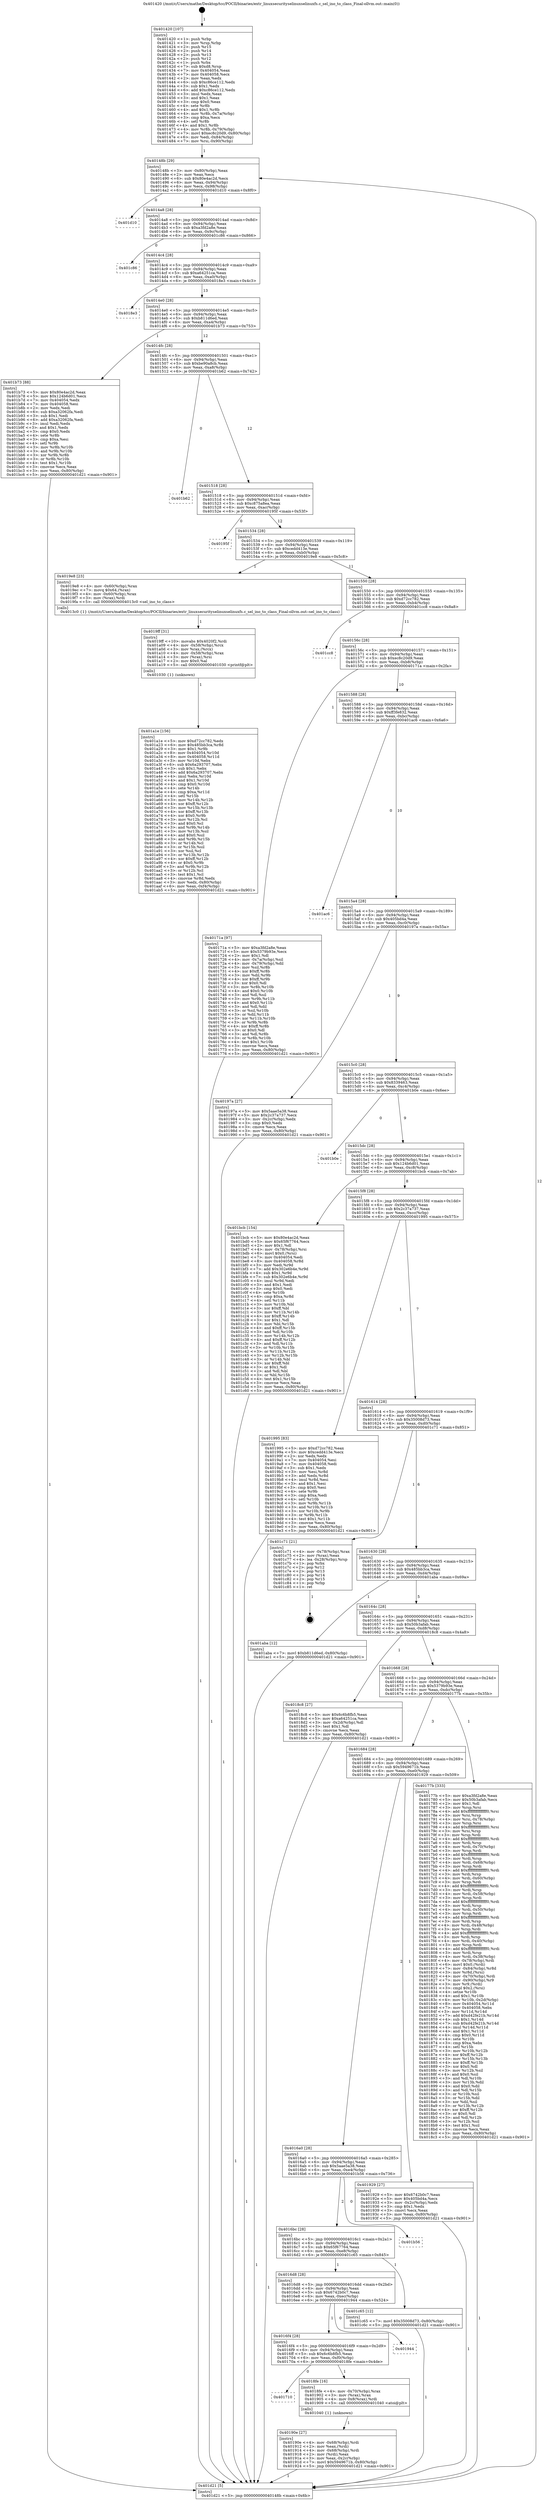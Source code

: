 digraph "0x401420" {
  label = "0x401420 (/mnt/c/Users/mathe/Desktop/tcc/POCII/binaries/extr_linuxsecurityselinuxselinuxfs.c_sel_ino_to_class_Final-ollvm.out::main(0))"
  labelloc = "t"
  node[shape=record]

  Entry [label="",width=0.3,height=0.3,shape=circle,fillcolor=black,style=filled]
  "0x40148b" [label="{
     0x40148b [29]\l
     | [instrs]\l
     &nbsp;&nbsp;0x40148b \<+3\>: mov -0x80(%rbp),%eax\l
     &nbsp;&nbsp;0x40148e \<+2\>: mov %eax,%ecx\l
     &nbsp;&nbsp;0x401490 \<+6\>: sub $0x80e4ac2d,%ecx\l
     &nbsp;&nbsp;0x401496 \<+6\>: mov %eax,-0x94(%rbp)\l
     &nbsp;&nbsp;0x40149c \<+6\>: mov %ecx,-0x98(%rbp)\l
     &nbsp;&nbsp;0x4014a2 \<+6\>: je 0000000000401d10 \<main+0x8f0\>\l
  }"]
  "0x401d10" [label="{
     0x401d10\l
  }", style=dashed]
  "0x4014a8" [label="{
     0x4014a8 [28]\l
     | [instrs]\l
     &nbsp;&nbsp;0x4014a8 \<+5\>: jmp 00000000004014ad \<main+0x8d\>\l
     &nbsp;&nbsp;0x4014ad \<+6\>: mov -0x94(%rbp),%eax\l
     &nbsp;&nbsp;0x4014b3 \<+5\>: sub $0xa3fd2a8e,%eax\l
     &nbsp;&nbsp;0x4014b8 \<+6\>: mov %eax,-0x9c(%rbp)\l
     &nbsp;&nbsp;0x4014be \<+6\>: je 0000000000401c86 \<main+0x866\>\l
  }"]
  Exit [label="",width=0.3,height=0.3,shape=circle,fillcolor=black,style=filled,peripheries=2]
  "0x401c86" [label="{
     0x401c86\l
  }", style=dashed]
  "0x4014c4" [label="{
     0x4014c4 [28]\l
     | [instrs]\l
     &nbsp;&nbsp;0x4014c4 \<+5\>: jmp 00000000004014c9 \<main+0xa9\>\l
     &nbsp;&nbsp;0x4014c9 \<+6\>: mov -0x94(%rbp),%eax\l
     &nbsp;&nbsp;0x4014cf \<+5\>: sub $0xa64251ca,%eax\l
     &nbsp;&nbsp;0x4014d4 \<+6\>: mov %eax,-0xa0(%rbp)\l
     &nbsp;&nbsp;0x4014da \<+6\>: je 00000000004018e3 \<main+0x4c3\>\l
  }"]
  "0x401a1e" [label="{
     0x401a1e [156]\l
     | [instrs]\l
     &nbsp;&nbsp;0x401a1e \<+5\>: mov $0xd72cc782,%edx\l
     &nbsp;&nbsp;0x401a23 \<+6\>: mov $0x485bb3ca,%r8d\l
     &nbsp;&nbsp;0x401a29 \<+3\>: mov $0x1,%r9b\l
     &nbsp;&nbsp;0x401a2c \<+8\>: mov 0x404054,%r10d\l
     &nbsp;&nbsp;0x401a34 \<+8\>: mov 0x404058,%r11d\l
     &nbsp;&nbsp;0x401a3c \<+3\>: mov %r10d,%ebx\l
     &nbsp;&nbsp;0x401a3f \<+6\>: sub $0x6a293707,%ebx\l
     &nbsp;&nbsp;0x401a45 \<+3\>: sub $0x1,%ebx\l
     &nbsp;&nbsp;0x401a48 \<+6\>: add $0x6a293707,%ebx\l
     &nbsp;&nbsp;0x401a4e \<+4\>: imul %ebx,%r10d\l
     &nbsp;&nbsp;0x401a52 \<+4\>: and $0x1,%r10d\l
     &nbsp;&nbsp;0x401a56 \<+4\>: cmp $0x0,%r10d\l
     &nbsp;&nbsp;0x401a5a \<+4\>: sete %r14b\l
     &nbsp;&nbsp;0x401a5e \<+4\>: cmp $0xa,%r11d\l
     &nbsp;&nbsp;0x401a62 \<+4\>: setl %r15b\l
     &nbsp;&nbsp;0x401a66 \<+3\>: mov %r14b,%r12b\l
     &nbsp;&nbsp;0x401a69 \<+4\>: xor $0xff,%r12b\l
     &nbsp;&nbsp;0x401a6d \<+3\>: mov %r15b,%r13b\l
     &nbsp;&nbsp;0x401a70 \<+4\>: xor $0xff,%r13b\l
     &nbsp;&nbsp;0x401a74 \<+4\>: xor $0x0,%r9b\l
     &nbsp;&nbsp;0x401a78 \<+3\>: mov %r12b,%cl\l
     &nbsp;&nbsp;0x401a7b \<+3\>: and $0x0,%cl\l
     &nbsp;&nbsp;0x401a7e \<+3\>: and %r9b,%r14b\l
     &nbsp;&nbsp;0x401a81 \<+3\>: mov %r13b,%sil\l
     &nbsp;&nbsp;0x401a84 \<+4\>: and $0x0,%sil\l
     &nbsp;&nbsp;0x401a88 \<+3\>: and %r9b,%r15b\l
     &nbsp;&nbsp;0x401a8b \<+3\>: or %r14b,%cl\l
     &nbsp;&nbsp;0x401a8e \<+3\>: or %r15b,%sil\l
     &nbsp;&nbsp;0x401a91 \<+3\>: xor %sil,%cl\l
     &nbsp;&nbsp;0x401a94 \<+3\>: or %r13b,%r12b\l
     &nbsp;&nbsp;0x401a97 \<+4\>: xor $0xff,%r12b\l
     &nbsp;&nbsp;0x401a9b \<+4\>: or $0x0,%r9b\l
     &nbsp;&nbsp;0x401a9f \<+3\>: and %r9b,%r12b\l
     &nbsp;&nbsp;0x401aa2 \<+3\>: or %r12b,%cl\l
     &nbsp;&nbsp;0x401aa5 \<+3\>: test $0x1,%cl\l
     &nbsp;&nbsp;0x401aa8 \<+4\>: cmovne %r8d,%edx\l
     &nbsp;&nbsp;0x401aac \<+3\>: mov %edx,-0x80(%rbp)\l
     &nbsp;&nbsp;0x401aaf \<+6\>: mov %eax,-0xf4(%rbp)\l
     &nbsp;&nbsp;0x401ab5 \<+5\>: jmp 0000000000401d21 \<main+0x901\>\l
  }"]
  "0x4018e3" [label="{
     0x4018e3\l
  }", style=dashed]
  "0x4014e0" [label="{
     0x4014e0 [28]\l
     | [instrs]\l
     &nbsp;&nbsp;0x4014e0 \<+5\>: jmp 00000000004014e5 \<main+0xc5\>\l
     &nbsp;&nbsp;0x4014e5 \<+6\>: mov -0x94(%rbp),%eax\l
     &nbsp;&nbsp;0x4014eb \<+5\>: sub $0xb811d6ed,%eax\l
     &nbsp;&nbsp;0x4014f0 \<+6\>: mov %eax,-0xa4(%rbp)\l
     &nbsp;&nbsp;0x4014f6 \<+6\>: je 0000000000401b73 \<main+0x753\>\l
  }"]
  "0x4019ff" [label="{
     0x4019ff [31]\l
     | [instrs]\l
     &nbsp;&nbsp;0x4019ff \<+10\>: movabs $0x4020f2,%rdi\l
     &nbsp;&nbsp;0x401a09 \<+4\>: mov -0x58(%rbp),%rcx\l
     &nbsp;&nbsp;0x401a0d \<+3\>: mov %rax,(%rcx)\l
     &nbsp;&nbsp;0x401a10 \<+4\>: mov -0x58(%rbp),%rax\l
     &nbsp;&nbsp;0x401a14 \<+3\>: mov (%rax),%rsi\l
     &nbsp;&nbsp;0x401a17 \<+2\>: mov $0x0,%al\l
     &nbsp;&nbsp;0x401a19 \<+5\>: call 0000000000401030 \<printf@plt\>\l
     | [calls]\l
     &nbsp;&nbsp;0x401030 \{1\} (unknown)\l
  }"]
  "0x401b73" [label="{
     0x401b73 [88]\l
     | [instrs]\l
     &nbsp;&nbsp;0x401b73 \<+5\>: mov $0x80e4ac2d,%eax\l
     &nbsp;&nbsp;0x401b78 \<+5\>: mov $0x124b6d01,%ecx\l
     &nbsp;&nbsp;0x401b7d \<+7\>: mov 0x404054,%edx\l
     &nbsp;&nbsp;0x401b84 \<+7\>: mov 0x404058,%esi\l
     &nbsp;&nbsp;0x401b8b \<+2\>: mov %edx,%edi\l
     &nbsp;&nbsp;0x401b8d \<+6\>: sub $0xa32062fa,%edi\l
     &nbsp;&nbsp;0x401b93 \<+3\>: sub $0x1,%edi\l
     &nbsp;&nbsp;0x401b96 \<+6\>: add $0xa32062fa,%edi\l
     &nbsp;&nbsp;0x401b9c \<+3\>: imul %edi,%edx\l
     &nbsp;&nbsp;0x401b9f \<+3\>: and $0x1,%edx\l
     &nbsp;&nbsp;0x401ba2 \<+3\>: cmp $0x0,%edx\l
     &nbsp;&nbsp;0x401ba5 \<+4\>: sete %r8b\l
     &nbsp;&nbsp;0x401ba9 \<+3\>: cmp $0xa,%esi\l
     &nbsp;&nbsp;0x401bac \<+4\>: setl %r9b\l
     &nbsp;&nbsp;0x401bb0 \<+3\>: mov %r8b,%r10b\l
     &nbsp;&nbsp;0x401bb3 \<+3\>: and %r9b,%r10b\l
     &nbsp;&nbsp;0x401bb6 \<+3\>: xor %r9b,%r8b\l
     &nbsp;&nbsp;0x401bb9 \<+3\>: or %r8b,%r10b\l
     &nbsp;&nbsp;0x401bbc \<+4\>: test $0x1,%r10b\l
     &nbsp;&nbsp;0x401bc0 \<+3\>: cmovne %ecx,%eax\l
     &nbsp;&nbsp;0x401bc3 \<+3\>: mov %eax,-0x80(%rbp)\l
     &nbsp;&nbsp;0x401bc6 \<+5\>: jmp 0000000000401d21 \<main+0x901\>\l
  }"]
  "0x4014fc" [label="{
     0x4014fc [28]\l
     | [instrs]\l
     &nbsp;&nbsp;0x4014fc \<+5\>: jmp 0000000000401501 \<main+0xe1\>\l
     &nbsp;&nbsp;0x401501 \<+6\>: mov -0x94(%rbp),%eax\l
     &nbsp;&nbsp;0x401507 \<+5\>: sub $0xbe90a8cb,%eax\l
     &nbsp;&nbsp;0x40150c \<+6\>: mov %eax,-0xa8(%rbp)\l
     &nbsp;&nbsp;0x401512 \<+6\>: je 0000000000401b62 \<main+0x742\>\l
  }"]
  "0x40190e" [label="{
     0x40190e [27]\l
     | [instrs]\l
     &nbsp;&nbsp;0x40190e \<+4\>: mov -0x68(%rbp),%rdi\l
     &nbsp;&nbsp;0x401912 \<+2\>: mov %eax,(%rdi)\l
     &nbsp;&nbsp;0x401914 \<+4\>: mov -0x68(%rbp),%rdi\l
     &nbsp;&nbsp;0x401918 \<+2\>: mov (%rdi),%eax\l
     &nbsp;&nbsp;0x40191a \<+3\>: mov %eax,-0x2c(%rbp)\l
     &nbsp;&nbsp;0x40191d \<+7\>: movl $0x5949671b,-0x80(%rbp)\l
     &nbsp;&nbsp;0x401924 \<+5\>: jmp 0000000000401d21 \<main+0x901\>\l
  }"]
  "0x401b62" [label="{
     0x401b62\l
  }", style=dashed]
  "0x401518" [label="{
     0x401518 [28]\l
     | [instrs]\l
     &nbsp;&nbsp;0x401518 \<+5\>: jmp 000000000040151d \<main+0xfd\>\l
     &nbsp;&nbsp;0x40151d \<+6\>: mov -0x94(%rbp),%eax\l
     &nbsp;&nbsp;0x401523 \<+5\>: sub $0xc875a8ea,%eax\l
     &nbsp;&nbsp;0x401528 \<+6\>: mov %eax,-0xac(%rbp)\l
     &nbsp;&nbsp;0x40152e \<+6\>: je 000000000040195f \<main+0x53f\>\l
  }"]
  "0x401710" [label="{
     0x401710\l
  }", style=dashed]
  "0x40195f" [label="{
     0x40195f\l
  }", style=dashed]
  "0x401534" [label="{
     0x401534 [28]\l
     | [instrs]\l
     &nbsp;&nbsp;0x401534 \<+5\>: jmp 0000000000401539 \<main+0x119\>\l
     &nbsp;&nbsp;0x401539 \<+6\>: mov -0x94(%rbp),%eax\l
     &nbsp;&nbsp;0x40153f \<+5\>: sub $0xcedd413e,%eax\l
     &nbsp;&nbsp;0x401544 \<+6\>: mov %eax,-0xb0(%rbp)\l
     &nbsp;&nbsp;0x40154a \<+6\>: je 00000000004019e8 \<main+0x5c8\>\l
  }"]
  "0x4018fe" [label="{
     0x4018fe [16]\l
     | [instrs]\l
     &nbsp;&nbsp;0x4018fe \<+4\>: mov -0x70(%rbp),%rax\l
     &nbsp;&nbsp;0x401902 \<+3\>: mov (%rax),%rax\l
     &nbsp;&nbsp;0x401905 \<+4\>: mov 0x8(%rax),%rdi\l
     &nbsp;&nbsp;0x401909 \<+5\>: call 0000000000401040 \<atoi@plt\>\l
     | [calls]\l
     &nbsp;&nbsp;0x401040 \{1\} (unknown)\l
  }"]
  "0x4019e8" [label="{
     0x4019e8 [23]\l
     | [instrs]\l
     &nbsp;&nbsp;0x4019e8 \<+4\>: mov -0x60(%rbp),%rax\l
     &nbsp;&nbsp;0x4019ec \<+7\>: movq $0x64,(%rax)\l
     &nbsp;&nbsp;0x4019f3 \<+4\>: mov -0x60(%rbp),%rax\l
     &nbsp;&nbsp;0x4019f7 \<+3\>: mov (%rax),%rdi\l
     &nbsp;&nbsp;0x4019fa \<+5\>: call 00000000004013c0 \<sel_ino_to_class\>\l
     | [calls]\l
     &nbsp;&nbsp;0x4013c0 \{1\} (/mnt/c/Users/mathe/Desktop/tcc/POCII/binaries/extr_linuxsecurityselinuxselinuxfs.c_sel_ino_to_class_Final-ollvm.out::sel_ino_to_class)\l
  }"]
  "0x401550" [label="{
     0x401550 [28]\l
     | [instrs]\l
     &nbsp;&nbsp;0x401550 \<+5\>: jmp 0000000000401555 \<main+0x135\>\l
     &nbsp;&nbsp;0x401555 \<+6\>: mov -0x94(%rbp),%eax\l
     &nbsp;&nbsp;0x40155b \<+5\>: sub $0xd72cc782,%eax\l
     &nbsp;&nbsp;0x401560 \<+6\>: mov %eax,-0xb4(%rbp)\l
     &nbsp;&nbsp;0x401566 \<+6\>: je 0000000000401cc8 \<main+0x8a8\>\l
  }"]
  "0x4016f4" [label="{
     0x4016f4 [28]\l
     | [instrs]\l
     &nbsp;&nbsp;0x4016f4 \<+5\>: jmp 00000000004016f9 \<main+0x2d9\>\l
     &nbsp;&nbsp;0x4016f9 \<+6\>: mov -0x94(%rbp),%eax\l
     &nbsp;&nbsp;0x4016ff \<+5\>: sub $0x6c6b8fb5,%eax\l
     &nbsp;&nbsp;0x401704 \<+6\>: mov %eax,-0xf0(%rbp)\l
     &nbsp;&nbsp;0x40170a \<+6\>: je 00000000004018fe \<main+0x4de\>\l
  }"]
  "0x401cc8" [label="{
     0x401cc8\l
  }", style=dashed]
  "0x40156c" [label="{
     0x40156c [28]\l
     | [instrs]\l
     &nbsp;&nbsp;0x40156c \<+5\>: jmp 0000000000401571 \<main+0x151\>\l
     &nbsp;&nbsp;0x401571 \<+6\>: mov -0x94(%rbp),%eax\l
     &nbsp;&nbsp;0x401577 \<+5\>: sub $0xec8c20d9,%eax\l
     &nbsp;&nbsp;0x40157c \<+6\>: mov %eax,-0xb8(%rbp)\l
     &nbsp;&nbsp;0x401582 \<+6\>: je 000000000040171a \<main+0x2fa\>\l
  }"]
  "0x401944" [label="{
     0x401944\l
  }", style=dashed]
  "0x40171a" [label="{
     0x40171a [97]\l
     | [instrs]\l
     &nbsp;&nbsp;0x40171a \<+5\>: mov $0xa3fd2a8e,%eax\l
     &nbsp;&nbsp;0x40171f \<+5\>: mov $0x5379b93e,%ecx\l
     &nbsp;&nbsp;0x401724 \<+2\>: mov $0x1,%dl\l
     &nbsp;&nbsp;0x401726 \<+4\>: mov -0x7a(%rbp),%sil\l
     &nbsp;&nbsp;0x40172a \<+4\>: mov -0x79(%rbp),%dil\l
     &nbsp;&nbsp;0x40172e \<+3\>: mov %sil,%r8b\l
     &nbsp;&nbsp;0x401731 \<+4\>: xor $0xff,%r8b\l
     &nbsp;&nbsp;0x401735 \<+3\>: mov %dil,%r9b\l
     &nbsp;&nbsp;0x401738 \<+4\>: xor $0xff,%r9b\l
     &nbsp;&nbsp;0x40173c \<+3\>: xor $0x0,%dl\l
     &nbsp;&nbsp;0x40173f \<+3\>: mov %r8b,%r10b\l
     &nbsp;&nbsp;0x401742 \<+4\>: and $0x0,%r10b\l
     &nbsp;&nbsp;0x401746 \<+3\>: and %dl,%sil\l
     &nbsp;&nbsp;0x401749 \<+3\>: mov %r9b,%r11b\l
     &nbsp;&nbsp;0x40174c \<+4\>: and $0x0,%r11b\l
     &nbsp;&nbsp;0x401750 \<+3\>: and %dl,%dil\l
     &nbsp;&nbsp;0x401753 \<+3\>: or %sil,%r10b\l
     &nbsp;&nbsp;0x401756 \<+3\>: or %dil,%r11b\l
     &nbsp;&nbsp;0x401759 \<+3\>: xor %r11b,%r10b\l
     &nbsp;&nbsp;0x40175c \<+3\>: or %r9b,%r8b\l
     &nbsp;&nbsp;0x40175f \<+4\>: xor $0xff,%r8b\l
     &nbsp;&nbsp;0x401763 \<+3\>: or $0x0,%dl\l
     &nbsp;&nbsp;0x401766 \<+3\>: and %dl,%r8b\l
     &nbsp;&nbsp;0x401769 \<+3\>: or %r8b,%r10b\l
     &nbsp;&nbsp;0x40176c \<+4\>: test $0x1,%r10b\l
     &nbsp;&nbsp;0x401770 \<+3\>: cmovne %ecx,%eax\l
     &nbsp;&nbsp;0x401773 \<+3\>: mov %eax,-0x80(%rbp)\l
     &nbsp;&nbsp;0x401776 \<+5\>: jmp 0000000000401d21 \<main+0x901\>\l
  }"]
  "0x401588" [label="{
     0x401588 [28]\l
     | [instrs]\l
     &nbsp;&nbsp;0x401588 \<+5\>: jmp 000000000040158d \<main+0x16d\>\l
     &nbsp;&nbsp;0x40158d \<+6\>: mov -0x94(%rbp),%eax\l
     &nbsp;&nbsp;0x401593 \<+5\>: sub $0xff3fe832,%eax\l
     &nbsp;&nbsp;0x401598 \<+6\>: mov %eax,-0xbc(%rbp)\l
     &nbsp;&nbsp;0x40159e \<+6\>: je 0000000000401ac6 \<main+0x6a6\>\l
  }"]
  "0x401d21" [label="{
     0x401d21 [5]\l
     | [instrs]\l
     &nbsp;&nbsp;0x401d21 \<+5\>: jmp 000000000040148b \<main+0x6b\>\l
  }"]
  "0x401420" [label="{
     0x401420 [107]\l
     | [instrs]\l
     &nbsp;&nbsp;0x401420 \<+1\>: push %rbp\l
     &nbsp;&nbsp;0x401421 \<+3\>: mov %rsp,%rbp\l
     &nbsp;&nbsp;0x401424 \<+2\>: push %r15\l
     &nbsp;&nbsp;0x401426 \<+2\>: push %r14\l
     &nbsp;&nbsp;0x401428 \<+2\>: push %r13\l
     &nbsp;&nbsp;0x40142a \<+2\>: push %r12\l
     &nbsp;&nbsp;0x40142c \<+1\>: push %rbx\l
     &nbsp;&nbsp;0x40142d \<+7\>: sub $0xd8,%rsp\l
     &nbsp;&nbsp;0x401434 \<+7\>: mov 0x404054,%eax\l
     &nbsp;&nbsp;0x40143b \<+7\>: mov 0x404058,%ecx\l
     &nbsp;&nbsp;0x401442 \<+2\>: mov %eax,%edx\l
     &nbsp;&nbsp;0x401444 \<+6\>: sub $0xc86ce112,%edx\l
     &nbsp;&nbsp;0x40144a \<+3\>: sub $0x1,%edx\l
     &nbsp;&nbsp;0x40144d \<+6\>: add $0xc86ce112,%edx\l
     &nbsp;&nbsp;0x401453 \<+3\>: imul %edx,%eax\l
     &nbsp;&nbsp;0x401456 \<+3\>: and $0x1,%eax\l
     &nbsp;&nbsp;0x401459 \<+3\>: cmp $0x0,%eax\l
     &nbsp;&nbsp;0x40145c \<+4\>: sete %r8b\l
     &nbsp;&nbsp;0x401460 \<+4\>: and $0x1,%r8b\l
     &nbsp;&nbsp;0x401464 \<+4\>: mov %r8b,-0x7a(%rbp)\l
     &nbsp;&nbsp;0x401468 \<+3\>: cmp $0xa,%ecx\l
     &nbsp;&nbsp;0x40146b \<+4\>: setl %r8b\l
     &nbsp;&nbsp;0x40146f \<+4\>: and $0x1,%r8b\l
     &nbsp;&nbsp;0x401473 \<+4\>: mov %r8b,-0x79(%rbp)\l
     &nbsp;&nbsp;0x401477 \<+7\>: movl $0xec8c20d9,-0x80(%rbp)\l
     &nbsp;&nbsp;0x40147e \<+6\>: mov %edi,-0x84(%rbp)\l
     &nbsp;&nbsp;0x401484 \<+7\>: mov %rsi,-0x90(%rbp)\l
  }"]
  "0x4016d8" [label="{
     0x4016d8 [28]\l
     | [instrs]\l
     &nbsp;&nbsp;0x4016d8 \<+5\>: jmp 00000000004016dd \<main+0x2bd\>\l
     &nbsp;&nbsp;0x4016dd \<+6\>: mov -0x94(%rbp),%eax\l
     &nbsp;&nbsp;0x4016e3 \<+5\>: sub $0x6742b0c7,%eax\l
     &nbsp;&nbsp;0x4016e8 \<+6\>: mov %eax,-0xec(%rbp)\l
     &nbsp;&nbsp;0x4016ee \<+6\>: je 0000000000401944 \<main+0x524\>\l
  }"]
  "0x401ac6" [label="{
     0x401ac6\l
  }", style=dashed]
  "0x4015a4" [label="{
     0x4015a4 [28]\l
     | [instrs]\l
     &nbsp;&nbsp;0x4015a4 \<+5\>: jmp 00000000004015a9 \<main+0x189\>\l
     &nbsp;&nbsp;0x4015a9 \<+6\>: mov -0x94(%rbp),%eax\l
     &nbsp;&nbsp;0x4015af \<+5\>: sub $0x405bd4a,%eax\l
     &nbsp;&nbsp;0x4015b4 \<+6\>: mov %eax,-0xc0(%rbp)\l
     &nbsp;&nbsp;0x4015ba \<+6\>: je 000000000040197a \<main+0x55a\>\l
  }"]
  "0x401c65" [label="{
     0x401c65 [12]\l
     | [instrs]\l
     &nbsp;&nbsp;0x401c65 \<+7\>: movl $0x35008d73,-0x80(%rbp)\l
     &nbsp;&nbsp;0x401c6c \<+5\>: jmp 0000000000401d21 \<main+0x901\>\l
  }"]
  "0x40197a" [label="{
     0x40197a [27]\l
     | [instrs]\l
     &nbsp;&nbsp;0x40197a \<+5\>: mov $0x5aae5a38,%eax\l
     &nbsp;&nbsp;0x40197f \<+5\>: mov $0x2c37a737,%ecx\l
     &nbsp;&nbsp;0x401984 \<+3\>: mov -0x2c(%rbp),%edx\l
     &nbsp;&nbsp;0x401987 \<+3\>: cmp $0x0,%edx\l
     &nbsp;&nbsp;0x40198a \<+3\>: cmove %ecx,%eax\l
     &nbsp;&nbsp;0x40198d \<+3\>: mov %eax,-0x80(%rbp)\l
     &nbsp;&nbsp;0x401990 \<+5\>: jmp 0000000000401d21 \<main+0x901\>\l
  }"]
  "0x4015c0" [label="{
     0x4015c0 [28]\l
     | [instrs]\l
     &nbsp;&nbsp;0x4015c0 \<+5\>: jmp 00000000004015c5 \<main+0x1a5\>\l
     &nbsp;&nbsp;0x4015c5 \<+6\>: mov -0x94(%rbp),%eax\l
     &nbsp;&nbsp;0x4015cb \<+5\>: sub $0x8339463,%eax\l
     &nbsp;&nbsp;0x4015d0 \<+6\>: mov %eax,-0xc4(%rbp)\l
     &nbsp;&nbsp;0x4015d6 \<+6\>: je 0000000000401b0e \<main+0x6ee\>\l
  }"]
  "0x4016bc" [label="{
     0x4016bc [28]\l
     | [instrs]\l
     &nbsp;&nbsp;0x4016bc \<+5\>: jmp 00000000004016c1 \<main+0x2a1\>\l
     &nbsp;&nbsp;0x4016c1 \<+6\>: mov -0x94(%rbp),%eax\l
     &nbsp;&nbsp;0x4016c7 \<+5\>: sub $0x65f67764,%eax\l
     &nbsp;&nbsp;0x4016cc \<+6\>: mov %eax,-0xe8(%rbp)\l
     &nbsp;&nbsp;0x4016d2 \<+6\>: je 0000000000401c65 \<main+0x845\>\l
  }"]
  "0x401b0e" [label="{
     0x401b0e\l
  }", style=dashed]
  "0x4015dc" [label="{
     0x4015dc [28]\l
     | [instrs]\l
     &nbsp;&nbsp;0x4015dc \<+5\>: jmp 00000000004015e1 \<main+0x1c1\>\l
     &nbsp;&nbsp;0x4015e1 \<+6\>: mov -0x94(%rbp),%eax\l
     &nbsp;&nbsp;0x4015e7 \<+5\>: sub $0x124b6d01,%eax\l
     &nbsp;&nbsp;0x4015ec \<+6\>: mov %eax,-0xc8(%rbp)\l
     &nbsp;&nbsp;0x4015f2 \<+6\>: je 0000000000401bcb \<main+0x7ab\>\l
  }"]
  "0x401b56" [label="{
     0x401b56\l
  }", style=dashed]
  "0x401bcb" [label="{
     0x401bcb [154]\l
     | [instrs]\l
     &nbsp;&nbsp;0x401bcb \<+5\>: mov $0x80e4ac2d,%eax\l
     &nbsp;&nbsp;0x401bd0 \<+5\>: mov $0x65f67764,%ecx\l
     &nbsp;&nbsp;0x401bd5 \<+2\>: mov $0x1,%dl\l
     &nbsp;&nbsp;0x401bd7 \<+4\>: mov -0x78(%rbp),%rsi\l
     &nbsp;&nbsp;0x401bdb \<+6\>: movl $0x0,(%rsi)\l
     &nbsp;&nbsp;0x401be1 \<+7\>: mov 0x404054,%edi\l
     &nbsp;&nbsp;0x401be8 \<+8\>: mov 0x404058,%r8d\l
     &nbsp;&nbsp;0x401bf0 \<+3\>: mov %edi,%r9d\l
     &nbsp;&nbsp;0x401bf3 \<+7\>: add $0x302e6b4e,%r9d\l
     &nbsp;&nbsp;0x401bfa \<+4\>: sub $0x1,%r9d\l
     &nbsp;&nbsp;0x401bfe \<+7\>: sub $0x302e6b4e,%r9d\l
     &nbsp;&nbsp;0x401c05 \<+4\>: imul %r9d,%edi\l
     &nbsp;&nbsp;0x401c09 \<+3\>: and $0x1,%edi\l
     &nbsp;&nbsp;0x401c0c \<+3\>: cmp $0x0,%edi\l
     &nbsp;&nbsp;0x401c0f \<+4\>: sete %r10b\l
     &nbsp;&nbsp;0x401c13 \<+4\>: cmp $0xa,%r8d\l
     &nbsp;&nbsp;0x401c17 \<+4\>: setl %r11b\l
     &nbsp;&nbsp;0x401c1b \<+3\>: mov %r10b,%bl\l
     &nbsp;&nbsp;0x401c1e \<+3\>: xor $0xff,%bl\l
     &nbsp;&nbsp;0x401c21 \<+3\>: mov %r11b,%r14b\l
     &nbsp;&nbsp;0x401c24 \<+4\>: xor $0xff,%r14b\l
     &nbsp;&nbsp;0x401c28 \<+3\>: xor $0x1,%dl\l
     &nbsp;&nbsp;0x401c2b \<+3\>: mov %bl,%r15b\l
     &nbsp;&nbsp;0x401c2e \<+4\>: and $0xff,%r15b\l
     &nbsp;&nbsp;0x401c32 \<+3\>: and %dl,%r10b\l
     &nbsp;&nbsp;0x401c35 \<+3\>: mov %r14b,%r12b\l
     &nbsp;&nbsp;0x401c38 \<+4\>: and $0xff,%r12b\l
     &nbsp;&nbsp;0x401c3c \<+3\>: and %dl,%r11b\l
     &nbsp;&nbsp;0x401c3f \<+3\>: or %r10b,%r15b\l
     &nbsp;&nbsp;0x401c42 \<+3\>: or %r11b,%r12b\l
     &nbsp;&nbsp;0x401c45 \<+3\>: xor %r12b,%r15b\l
     &nbsp;&nbsp;0x401c48 \<+3\>: or %r14b,%bl\l
     &nbsp;&nbsp;0x401c4b \<+3\>: xor $0xff,%bl\l
     &nbsp;&nbsp;0x401c4e \<+3\>: or $0x1,%dl\l
     &nbsp;&nbsp;0x401c51 \<+2\>: and %dl,%bl\l
     &nbsp;&nbsp;0x401c53 \<+3\>: or %bl,%r15b\l
     &nbsp;&nbsp;0x401c56 \<+4\>: test $0x1,%r15b\l
     &nbsp;&nbsp;0x401c5a \<+3\>: cmovne %ecx,%eax\l
     &nbsp;&nbsp;0x401c5d \<+3\>: mov %eax,-0x80(%rbp)\l
     &nbsp;&nbsp;0x401c60 \<+5\>: jmp 0000000000401d21 \<main+0x901\>\l
  }"]
  "0x4015f8" [label="{
     0x4015f8 [28]\l
     | [instrs]\l
     &nbsp;&nbsp;0x4015f8 \<+5\>: jmp 00000000004015fd \<main+0x1dd\>\l
     &nbsp;&nbsp;0x4015fd \<+6\>: mov -0x94(%rbp),%eax\l
     &nbsp;&nbsp;0x401603 \<+5\>: sub $0x2c37a737,%eax\l
     &nbsp;&nbsp;0x401608 \<+6\>: mov %eax,-0xcc(%rbp)\l
     &nbsp;&nbsp;0x40160e \<+6\>: je 0000000000401995 \<main+0x575\>\l
  }"]
  "0x4016a0" [label="{
     0x4016a0 [28]\l
     | [instrs]\l
     &nbsp;&nbsp;0x4016a0 \<+5\>: jmp 00000000004016a5 \<main+0x285\>\l
     &nbsp;&nbsp;0x4016a5 \<+6\>: mov -0x94(%rbp),%eax\l
     &nbsp;&nbsp;0x4016ab \<+5\>: sub $0x5aae5a38,%eax\l
     &nbsp;&nbsp;0x4016b0 \<+6\>: mov %eax,-0xe4(%rbp)\l
     &nbsp;&nbsp;0x4016b6 \<+6\>: je 0000000000401b56 \<main+0x736\>\l
  }"]
  "0x401995" [label="{
     0x401995 [83]\l
     | [instrs]\l
     &nbsp;&nbsp;0x401995 \<+5\>: mov $0xd72cc782,%eax\l
     &nbsp;&nbsp;0x40199a \<+5\>: mov $0xcedd413e,%ecx\l
     &nbsp;&nbsp;0x40199f \<+2\>: xor %edx,%edx\l
     &nbsp;&nbsp;0x4019a1 \<+7\>: mov 0x404054,%esi\l
     &nbsp;&nbsp;0x4019a8 \<+7\>: mov 0x404058,%edi\l
     &nbsp;&nbsp;0x4019af \<+3\>: sub $0x1,%edx\l
     &nbsp;&nbsp;0x4019b2 \<+3\>: mov %esi,%r8d\l
     &nbsp;&nbsp;0x4019b5 \<+3\>: add %edx,%r8d\l
     &nbsp;&nbsp;0x4019b8 \<+4\>: imul %r8d,%esi\l
     &nbsp;&nbsp;0x4019bc \<+3\>: and $0x1,%esi\l
     &nbsp;&nbsp;0x4019bf \<+3\>: cmp $0x0,%esi\l
     &nbsp;&nbsp;0x4019c2 \<+4\>: sete %r9b\l
     &nbsp;&nbsp;0x4019c6 \<+3\>: cmp $0xa,%edi\l
     &nbsp;&nbsp;0x4019c9 \<+4\>: setl %r10b\l
     &nbsp;&nbsp;0x4019cd \<+3\>: mov %r9b,%r11b\l
     &nbsp;&nbsp;0x4019d0 \<+3\>: and %r10b,%r11b\l
     &nbsp;&nbsp;0x4019d3 \<+3\>: xor %r10b,%r9b\l
     &nbsp;&nbsp;0x4019d6 \<+3\>: or %r9b,%r11b\l
     &nbsp;&nbsp;0x4019d9 \<+4\>: test $0x1,%r11b\l
     &nbsp;&nbsp;0x4019dd \<+3\>: cmovne %ecx,%eax\l
     &nbsp;&nbsp;0x4019e0 \<+3\>: mov %eax,-0x80(%rbp)\l
     &nbsp;&nbsp;0x4019e3 \<+5\>: jmp 0000000000401d21 \<main+0x901\>\l
  }"]
  "0x401614" [label="{
     0x401614 [28]\l
     | [instrs]\l
     &nbsp;&nbsp;0x401614 \<+5\>: jmp 0000000000401619 \<main+0x1f9\>\l
     &nbsp;&nbsp;0x401619 \<+6\>: mov -0x94(%rbp),%eax\l
     &nbsp;&nbsp;0x40161f \<+5\>: sub $0x35008d73,%eax\l
     &nbsp;&nbsp;0x401624 \<+6\>: mov %eax,-0xd0(%rbp)\l
     &nbsp;&nbsp;0x40162a \<+6\>: je 0000000000401c71 \<main+0x851\>\l
  }"]
  "0x401929" [label="{
     0x401929 [27]\l
     | [instrs]\l
     &nbsp;&nbsp;0x401929 \<+5\>: mov $0x6742b0c7,%eax\l
     &nbsp;&nbsp;0x40192e \<+5\>: mov $0x405bd4a,%ecx\l
     &nbsp;&nbsp;0x401933 \<+3\>: mov -0x2c(%rbp),%edx\l
     &nbsp;&nbsp;0x401936 \<+3\>: cmp $0x1,%edx\l
     &nbsp;&nbsp;0x401939 \<+3\>: cmovl %ecx,%eax\l
     &nbsp;&nbsp;0x40193c \<+3\>: mov %eax,-0x80(%rbp)\l
     &nbsp;&nbsp;0x40193f \<+5\>: jmp 0000000000401d21 \<main+0x901\>\l
  }"]
  "0x401c71" [label="{
     0x401c71 [21]\l
     | [instrs]\l
     &nbsp;&nbsp;0x401c71 \<+4\>: mov -0x78(%rbp),%rax\l
     &nbsp;&nbsp;0x401c75 \<+2\>: mov (%rax),%eax\l
     &nbsp;&nbsp;0x401c77 \<+4\>: lea -0x28(%rbp),%rsp\l
     &nbsp;&nbsp;0x401c7b \<+1\>: pop %rbx\l
     &nbsp;&nbsp;0x401c7c \<+2\>: pop %r12\l
     &nbsp;&nbsp;0x401c7e \<+2\>: pop %r13\l
     &nbsp;&nbsp;0x401c80 \<+2\>: pop %r14\l
     &nbsp;&nbsp;0x401c82 \<+2\>: pop %r15\l
     &nbsp;&nbsp;0x401c84 \<+1\>: pop %rbp\l
     &nbsp;&nbsp;0x401c85 \<+1\>: ret\l
  }"]
  "0x401630" [label="{
     0x401630 [28]\l
     | [instrs]\l
     &nbsp;&nbsp;0x401630 \<+5\>: jmp 0000000000401635 \<main+0x215\>\l
     &nbsp;&nbsp;0x401635 \<+6\>: mov -0x94(%rbp),%eax\l
     &nbsp;&nbsp;0x40163b \<+5\>: sub $0x485bb3ca,%eax\l
     &nbsp;&nbsp;0x401640 \<+6\>: mov %eax,-0xd4(%rbp)\l
     &nbsp;&nbsp;0x401646 \<+6\>: je 0000000000401aba \<main+0x69a\>\l
  }"]
  "0x401684" [label="{
     0x401684 [28]\l
     | [instrs]\l
     &nbsp;&nbsp;0x401684 \<+5\>: jmp 0000000000401689 \<main+0x269\>\l
     &nbsp;&nbsp;0x401689 \<+6\>: mov -0x94(%rbp),%eax\l
     &nbsp;&nbsp;0x40168f \<+5\>: sub $0x5949671b,%eax\l
     &nbsp;&nbsp;0x401694 \<+6\>: mov %eax,-0xe0(%rbp)\l
     &nbsp;&nbsp;0x40169a \<+6\>: je 0000000000401929 \<main+0x509\>\l
  }"]
  "0x401aba" [label="{
     0x401aba [12]\l
     | [instrs]\l
     &nbsp;&nbsp;0x401aba \<+7\>: movl $0xb811d6ed,-0x80(%rbp)\l
     &nbsp;&nbsp;0x401ac1 \<+5\>: jmp 0000000000401d21 \<main+0x901\>\l
  }"]
  "0x40164c" [label="{
     0x40164c [28]\l
     | [instrs]\l
     &nbsp;&nbsp;0x40164c \<+5\>: jmp 0000000000401651 \<main+0x231\>\l
     &nbsp;&nbsp;0x401651 \<+6\>: mov -0x94(%rbp),%eax\l
     &nbsp;&nbsp;0x401657 \<+5\>: sub $0x50b3afab,%eax\l
     &nbsp;&nbsp;0x40165c \<+6\>: mov %eax,-0xd8(%rbp)\l
     &nbsp;&nbsp;0x401662 \<+6\>: je 00000000004018c8 \<main+0x4a8\>\l
  }"]
  "0x40177b" [label="{
     0x40177b [333]\l
     | [instrs]\l
     &nbsp;&nbsp;0x40177b \<+5\>: mov $0xa3fd2a8e,%eax\l
     &nbsp;&nbsp;0x401780 \<+5\>: mov $0x50b3afab,%ecx\l
     &nbsp;&nbsp;0x401785 \<+2\>: mov $0x1,%dl\l
     &nbsp;&nbsp;0x401787 \<+3\>: mov %rsp,%rsi\l
     &nbsp;&nbsp;0x40178a \<+4\>: add $0xfffffffffffffff0,%rsi\l
     &nbsp;&nbsp;0x40178e \<+3\>: mov %rsi,%rsp\l
     &nbsp;&nbsp;0x401791 \<+4\>: mov %rsi,-0x78(%rbp)\l
     &nbsp;&nbsp;0x401795 \<+3\>: mov %rsp,%rsi\l
     &nbsp;&nbsp;0x401798 \<+4\>: add $0xfffffffffffffff0,%rsi\l
     &nbsp;&nbsp;0x40179c \<+3\>: mov %rsi,%rsp\l
     &nbsp;&nbsp;0x40179f \<+3\>: mov %rsp,%rdi\l
     &nbsp;&nbsp;0x4017a2 \<+4\>: add $0xfffffffffffffff0,%rdi\l
     &nbsp;&nbsp;0x4017a6 \<+3\>: mov %rdi,%rsp\l
     &nbsp;&nbsp;0x4017a9 \<+4\>: mov %rdi,-0x70(%rbp)\l
     &nbsp;&nbsp;0x4017ad \<+3\>: mov %rsp,%rdi\l
     &nbsp;&nbsp;0x4017b0 \<+4\>: add $0xfffffffffffffff0,%rdi\l
     &nbsp;&nbsp;0x4017b4 \<+3\>: mov %rdi,%rsp\l
     &nbsp;&nbsp;0x4017b7 \<+4\>: mov %rdi,-0x68(%rbp)\l
     &nbsp;&nbsp;0x4017bb \<+3\>: mov %rsp,%rdi\l
     &nbsp;&nbsp;0x4017be \<+4\>: add $0xfffffffffffffff0,%rdi\l
     &nbsp;&nbsp;0x4017c2 \<+3\>: mov %rdi,%rsp\l
     &nbsp;&nbsp;0x4017c5 \<+4\>: mov %rdi,-0x60(%rbp)\l
     &nbsp;&nbsp;0x4017c9 \<+3\>: mov %rsp,%rdi\l
     &nbsp;&nbsp;0x4017cc \<+4\>: add $0xfffffffffffffff0,%rdi\l
     &nbsp;&nbsp;0x4017d0 \<+3\>: mov %rdi,%rsp\l
     &nbsp;&nbsp;0x4017d3 \<+4\>: mov %rdi,-0x58(%rbp)\l
     &nbsp;&nbsp;0x4017d7 \<+3\>: mov %rsp,%rdi\l
     &nbsp;&nbsp;0x4017da \<+4\>: add $0xfffffffffffffff0,%rdi\l
     &nbsp;&nbsp;0x4017de \<+3\>: mov %rdi,%rsp\l
     &nbsp;&nbsp;0x4017e1 \<+4\>: mov %rdi,-0x50(%rbp)\l
     &nbsp;&nbsp;0x4017e5 \<+3\>: mov %rsp,%rdi\l
     &nbsp;&nbsp;0x4017e8 \<+4\>: add $0xfffffffffffffff0,%rdi\l
     &nbsp;&nbsp;0x4017ec \<+3\>: mov %rdi,%rsp\l
     &nbsp;&nbsp;0x4017ef \<+4\>: mov %rdi,-0x48(%rbp)\l
     &nbsp;&nbsp;0x4017f3 \<+3\>: mov %rsp,%rdi\l
     &nbsp;&nbsp;0x4017f6 \<+4\>: add $0xfffffffffffffff0,%rdi\l
     &nbsp;&nbsp;0x4017fa \<+3\>: mov %rdi,%rsp\l
     &nbsp;&nbsp;0x4017fd \<+4\>: mov %rdi,-0x40(%rbp)\l
     &nbsp;&nbsp;0x401801 \<+3\>: mov %rsp,%rdi\l
     &nbsp;&nbsp;0x401804 \<+4\>: add $0xfffffffffffffff0,%rdi\l
     &nbsp;&nbsp;0x401808 \<+3\>: mov %rdi,%rsp\l
     &nbsp;&nbsp;0x40180b \<+4\>: mov %rdi,-0x38(%rbp)\l
     &nbsp;&nbsp;0x40180f \<+4\>: mov -0x78(%rbp),%rdi\l
     &nbsp;&nbsp;0x401813 \<+6\>: movl $0x0,(%rdi)\l
     &nbsp;&nbsp;0x401819 \<+7\>: mov -0x84(%rbp),%r8d\l
     &nbsp;&nbsp;0x401820 \<+3\>: mov %r8d,(%rsi)\l
     &nbsp;&nbsp;0x401823 \<+4\>: mov -0x70(%rbp),%rdi\l
     &nbsp;&nbsp;0x401827 \<+7\>: mov -0x90(%rbp),%r9\l
     &nbsp;&nbsp;0x40182e \<+3\>: mov %r9,(%rdi)\l
     &nbsp;&nbsp;0x401831 \<+3\>: cmpl $0x2,(%rsi)\l
     &nbsp;&nbsp;0x401834 \<+4\>: setne %r10b\l
     &nbsp;&nbsp;0x401838 \<+4\>: and $0x1,%r10b\l
     &nbsp;&nbsp;0x40183c \<+4\>: mov %r10b,-0x2d(%rbp)\l
     &nbsp;&nbsp;0x401840 \<+8\>: mov 0x404054,%r11d\l
     &nbsp;&nbsp;0x401848 \<+7\>: mov 0x404058,%ebx\l
     &nbsp;&nbsp;0x40184f \<+3\>: mov %r11d,%r14d\l
     &nbsp;&nbsp;0x401852 \<+7\>: add $0xd42fe21b,%r14d\l
     &nbsp;&nbsp;0x401859 \<+4\>: sub $0x1,%r14d\l
     &nbsp;&nbsp;0x40185d \<+7\>: sub $0xd42fe21b,%r14d\l
     &nbsp;&nbsp;0x401864 \<+4\>: imul %r14d,%r11d\l
     &nbsp;&nbsp;0x401868 \<+4\>: and $0x1,%r11d\l
     &nbsp;&nbsp;0x40186c \<+4\>: cmp $0x0,%r11d\l
     &nbsp;&nbsp;0x401870 \<+4\>: sete %r10b\l
     &nbsp;&nbsp;0x401874 \<+3\>: cmp $0xa,%ebx\l
     &nbsp;&nbsp;0x401877 \<+4\>: setl %r15b\l
     &nbsp;&nbsp;0x40187b \<+3\>: mov %r10b,%r12b\l
     &nbsp;&nbsp;0x40187e \<+4\>: xor $0xff,%r12b\l
     &nbsp;&nbsp;0x401882 \<+3\>: mov %r15b,%r13b\l
     &nbsp;&nbsp;0x401885 \<+4\>: xor $0xff,%r13b\l
     &nbsp;&nbsp;0x401889 \<+3\>: xor $0x0,%dl\l
     &nbsp;&nbsp;0x40188c \<+3\>: mov %r12b,%sil\l
     &nbsp;&nbsp;0x40188f \<+4\>: and $0x0,%sil\l
     &nbsp;&nbsp;0x401893 \<+3\>: and %dl,%r10b\l
     &nbsp;&nbsp;0x401896 \<+3\>: mov %r13b,%dil\l
     &nbsp;&nbsp;0x401899 \<+4\>: and $0x0,%dil\l
     &nbsp;&nbsp;0x40189d \<+3\>: and %dl,%r15b\l
     &nbsp;&nbsp;0x4018a0 \<+3\>: or %r10b,%sil\l
     &nbsp;&nbsp;0x4018a3 \<+3\>: or %r15b,%dil\l
     &nbsp;&nbsp;0x4018a6 \<+3\>: xor %dil,%sil\l
     &nbsp;&nbsp;0x4018a9 \<+3\>: or %r13b,%r12b\l
     &nbsp;&nbsp;0x4018ac \<+4\>: xor $0xff,%r12b\l
     &nbsp;&nbsp;0x4018b0 \<+3\>: or $0x0,%dl\l
     &nbsp;&nbsp;0x4018b3 \<+3\>: and %dl,%r12b\l
     &nbsp;&nbsp;0x4018b6 \<+3\>: or %r12b,%sil\l
     &nbsp;&nbsp;0x4018b9 \<+4\>: test $0x1,%sil\l
     &nbsp;&nbsp;0x4018bd \<+3\>: cmovne %ecx,%eax\l
     &nbsp;&nbsp;0x4018c0 \<+3\>: mov %eax,-0x80(%rbp)\l
     &nbsp;&nbsp;0x4018c3 \<+5\>: jmp 0000000000401d21 \<main+0x901\>\l
  }"]
  "0x4018c8" [label="{
     0x4018c8 [27]\l
     | [instrs]\l
     &nbsp;&nbsp;0x4018c8 \<+5\>: mov $0x6c6b8fb5,%eax\l
     &nbsp;&nbsp;0x4018cd \<+5\>: mov $0xa64251ca,%ecx\l
     &nbsp;&nbsp;0x4018d2 \<+3\>: mov -0x2d(%rbp),%dl\l
     &nbsp;&nbsp;0x4018d5 \<+3\>: test $0x1,%dl\l
     &nbsp;&nbsp;0x4018d8 \<+3\>: cmovne %ecx,%eax\l
     &nbsp;&nbsp;0x4018db \<+3\>: mov %eax,-0x80(%rbp)\l
     &nbsp;&nbsp;0x4018de \<+5\>: jmp 0000000000401d21 \<main+0x901\>\l
  }"]
  "0x401668" [label="{
     0x401668 [28]\l
     | [instrs]\l
     &nbsp;&nbsp;0x401668 \<+5\>: jmp 000000000040166d \<main+0x24d\>\l
     &nbsp;&nbsp;0x40166d \<+6\>: mov -0x94(%rbp),%eax\l
     &nbsp;&nbsp;0x401673 \<+5\>: sub $0x5379b93e,%eax\l
     &nbsp;&nbsp;0x401678 \<+6\>: mov %eax,-0xdc(%rbp)\l
     &nbsp;&nbsp;0x40167e \<+6\>: je 000000000040177b \<main+0x35b\>\l
  }"]
  Entry -> "0x401420" [label=" 1"]
  "0x40148b" -> "0x401d10" [label=" 0"]
  "0x40148b" -> "0x4014a8" [label=" 13"]
  "0x401c71" -> Exit [label=" 1"]
  "0x4014a8" -> "0x401c86" [label=" 0"]
  "0x4014a8" -> "0x4014c4" [label=" 13"]
  "0x401c65" -> "0x401d21" [label=" 1"]
  "0x4014c4" -> "0x4018e3" [label=" 0"]
  "0x4014c4" -> "0x4014e0" [label=" 13"]
  "0x401bcb" -> "0x401d21" [label=" 1"]
  "0x4014e0" -> "0x401b73" [label=" 1"]
  "0x4014e0" -> "0x4014fc" [label=" 12"]
  "0x401b73" -> "0x401d21" [label=" 1"]
  "0x4014fc" -> "0x401b62" [label=" 0"]
  "0x4014fc" -> "0x401518" [label=" 12"]
  "0x401aba" -> "0x401d21" [label=" 1"]
  "0x401518" -> "0x40195f" [label=" 0"]
  "0x401518" -> "0x401534" [label=" 12"]
  "0x401a1e" -> "0x401d21" [label=" 1"]
  "0x401534" -> "0x4019e8" [label=" 1"]
  "0x401534" -> "0x401550" [label=" 11"]
  "0x4019ff" -> "0x401a1e" [label=" 1"]
  "0x401550" -> "0x401cc8" [label=" 0"]
  "0x401550" -> "0x40156c" [label=" 11"]
  "0x401995" -> "0x401d21" [label=" 1"]
  "0x40156c" -> "0x40171a" [label=" 1"]
  "0x40156c" -> "0x401588" [label=" 10"]
  "0x40171a" -> "0x401d21" [label=" 1"]
  "0x401420" -> "0x40148b" [label=" 1"]
  "0x401d21" -> "0x40148b" [label=" 12"]
  "0x40197a" -> "0x401d21" [label=" 1"]
  "0x401588" -> "0x401ac6" [label=" 0"]
  "0x401588" -> "0x4015a4" [label=" 10"]
  "0x40190e" -> "0x401d21" [label=" 1"]
  "0x4015a4" -> "0x40197a" [label=" 1"]
  "0x4015a4" -> "0x4015c0" [label=" 9"]
  "0x4018fe" -> "0x40190e" [label=" 1"]
  "0x4015c0" -> "0x401b0e" [label=" 0"]
  "0x4015c0" -> "0x4015dc" [label=" 9"]
  "0x4016f4" -> "0x4018fe" [label=" 1"]
  "0x4015dc" -> "0x401bcb" [label=" 1"]
  "0x4015dc" -> "0x4015f8" [label=" 8"]
  "0x4019e8" -> "0x4019ff" [label=" 1"]
  "0x4015f8" -> "0x401995" [label=" 1"]
  "0x4015f8" -> "0x401614" [label=" 7"]
  "0x4016d8" -> "0x401944" [label=" 0"]
  "0x401614" -> "0x401c71" [label=" 1"]
  "0x401614" -> "0x401630" [label=" 6"]
  "0x401929" -> "0x401d21" [label=" 1"]
  "0x401630" -> "0x401aba" [label=" 1"]
  "0x401630" -> "0x40164c" [label=" 5"]
  "0x4016f4" -> "0x401710" [label=" 0"]
  "0x40164c" -> "0x4018c8" [label=" 1"]
  "0x40164c" -> "0x401668" [label=" 4"]
  "0x4016a0" -> "0x4016bc" [label=" 2"]
  "0x401668" -> "0x40177b" [label=" 1"]
  "0x401668" -> "0x401684" [label=" 3"]
  "0x4016bc" -> "0x401c65" [label=" 1"]
  "0x40177b" -> "0x401d21" [label=" 1"]
  "0x4018c8" -> "0x401d21" [label=" 1"]
  "0x4016bc" -> "0x4016d8" [label=" 1"]
  "0x401684" -> "0x401929" [label=" 1"]
  "0x401684" -> "0x4016a0" [label=" 2"]
  "0x4016d8" -> "0x4016f4" [label=" 1"]
  "0x4016a0" -> "0x401b56" [label=" 0"]
}
